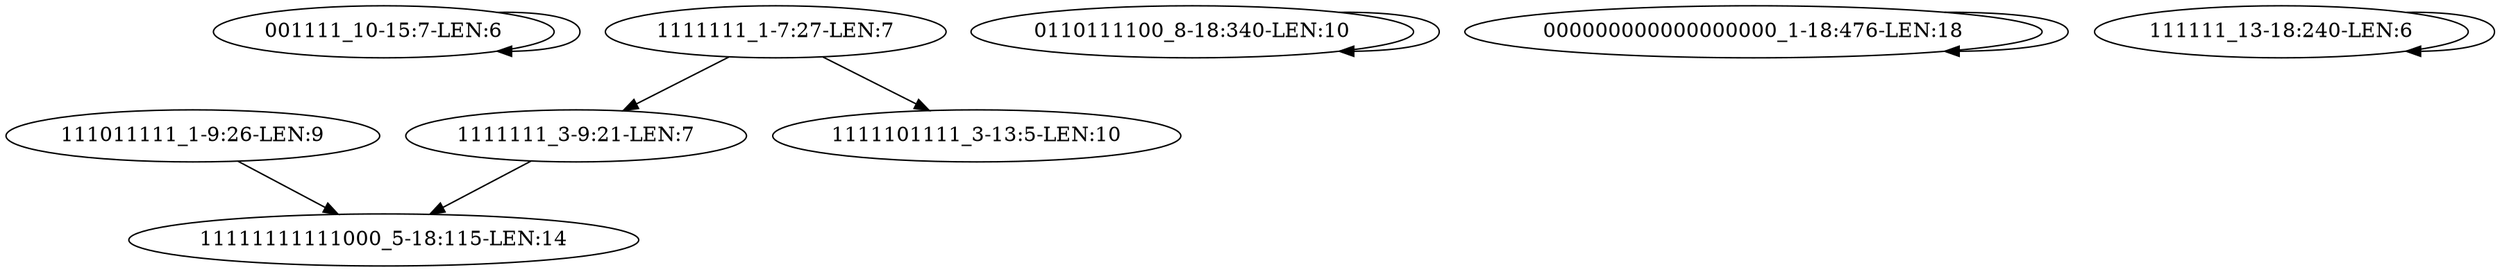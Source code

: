 digraph G {
    "001111_10-15:7-LEN:6" -> "001111_10-15:7-LEN:6";
    "111011111_1-9:26-LEN:9" -> "11111111111000_5-18:115-LEN:14";
    "1111111_3-9:21-LEN:7" -> "11111111111000_5-18:115-LEN:14";
    "0110111100_8-18:340-LEN:10" -> "0110111100_8-18:340-LEN:10";
    "000000000000000000_1-18:476-LEN:18" -> "000000000000000000_1-18:476-LEN:18";
    "1111111_1-7:27-LEN:7" -> "1111101111_3-13:5-LEN:10";
    "1111111_1-7:27-LEN:7" -> "1111111_3-9:21-LEN:7";
    "111111_13-18:240-LEN:6" -> "111111_13-18:240-LEN:6";
}
